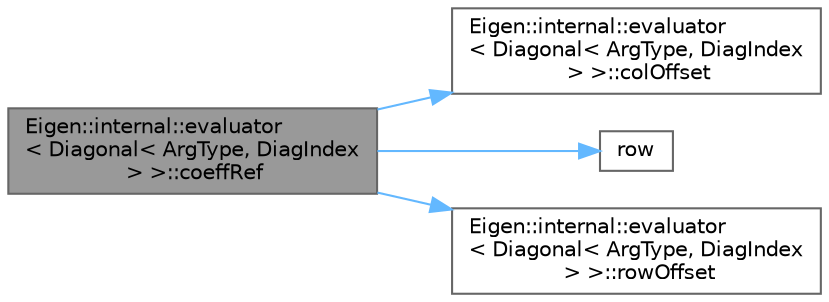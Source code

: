 digraph "Eigen::internal::evaluator&lt; Diagonal&lt; ArgType, DiagIndex &gt; &gt;::coeffRef"
{
 // LATEX_PDF_SIZE
  bgcolor="transparent";
  edge [fontname=Helvetica,fontsize=10,labelfontname=Helvetica,labelfontsize=10];
  node [fontname=Helvetica,fontsize=10,shape=box,height=0.2,width=0.4];
  rankdir="LR";
  Node1 [id="Node000001",label="Eigen::internal::evaluator\l\< Diagonal\< ArgType, DiagIndex\l \> \>::coeffRef",height=0.2,width=0.4,color="gray40", fillcolor="grey60", style="filled", fontcolor="black",tooltip=" "];
  Node1 -> Node2 [id="edge1_Node000001_Node000002",color="steelblue1",style="solid",tooltip=" "];
  Node2 [id="Node000002",label="Eigen::internal::evaluator\l\< Diagonal\< ArgType, DiagIndex\l \> \>::colOffset",height=0.2,width=0.4,color="grey40", fillcolor="white", style="filled",URL="$struct_eigen_1_1internal_1_1evaluator_3_01_diagonal_3_01_arg_type_00_01_diag_index_01_4_01_4.html#aff0f43e8c6d72e2db519c97a021dae78",tooltip=" "];
  Node1 -> Node3 [id="edge2_Node000001_Node000003",color="steelblue1",style="solid",tooltip=" "];
  Node3 [id="Node000003",label="row",height=0.2,width=0.4,color="grey40", fillcolor="white", style="filled",URL="$_matrix_base__row_8cpp.html#a64ef8efef59f875033a27e7cbbc879ec",tooltip=" "];
  Node1 -> Node4 [id="edge3_Node000001_Node000004",color="steelblue1",style="solid",tooltip=" "];
  Node4 [id="Node000004",label="Eigen::internal::evaluator\l\< Diagonal\< ArgType, DiagIndex\l \> \>::rowOffset",height=0.2,width=0.4,color="grey40", fillcolor="white", style="filled",URL="$struct_eigen_1_1internal_1_1evaluator_3_01_diagonal_3_01_arg_type_00_01_diag_index_01_4_01_4.html#acc5f08af3c5e8f95aeef3d4ce2f92318",tooltip=" "];
}
